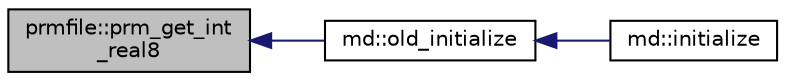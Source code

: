 digraph "prmfile::prm_get_int_real8"
{
  edge [fontname="Helvetica",fontsize="10",labelfontname="Helvetica",labelfontsize="10"];
  node [fontname="Helvetica",fontsize="10",shape=record];
  rankdir="LR";
  Node1 [label="prmfile::prm_get_int\l_real8",height=0.2,width=0.4,color="black", fillcolor="grey75", style="filled" fontcolor="black"];
  Node1 -> Node2 [dir="back",color="midnightblue",fontsize="10",style="solid",fontname="Helvetica"];
  Node2 [label="md::old_initialize",height=0.2,width=0.4,color="black", fillcolor="white", style="filled",URL="$classmd.html#a07b781fabc881157203b600278e8d17d"];
  Node2 -> Node3 [dir="back",color="midnightblue",fontsize="10",style="solid",fontname="Helvetica"];
  Node3 [label="md::initialize",height=0.2,width=0.4,color="black", fillcolor="white", style="filled",URL="$classmd.html#acecdfbb85340e13040d34a2544d7c4c5"];
}
